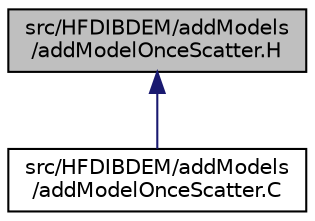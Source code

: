 digraph "src/HFDIBDEM/addModels/addModelOnceScatter.H"
{
 // LATEX_PDF_SIZE
  edge [fontname="Helvetica",fontsize="10",labelfontname="Helvetica",labelfontsize="10"];
  node [fontname="Helvetica",fontsize="10",shape=record];
  Node1 [label="src/HFDIBDEM/addModels\l/addModelOnceScatter.H",height=0.2,width=0.4,color="black", fillcolor="grey75", style="filled", fontcolor="black",tooltip=" "];
  Node1 -> Node2 [dir="back",color="midnightblue",fontsize="10",style="solid",fontname="Helvetica"];
  Node2 [label="src/HFDIBDEM/addModels\l/addModelOnceScatter.C",height=0.2,width=0.4,color="black", fillcolor="white", style="filled",URL="$addModels_2addModelOnceScatter_8C.html",tooltip=" "];
}
